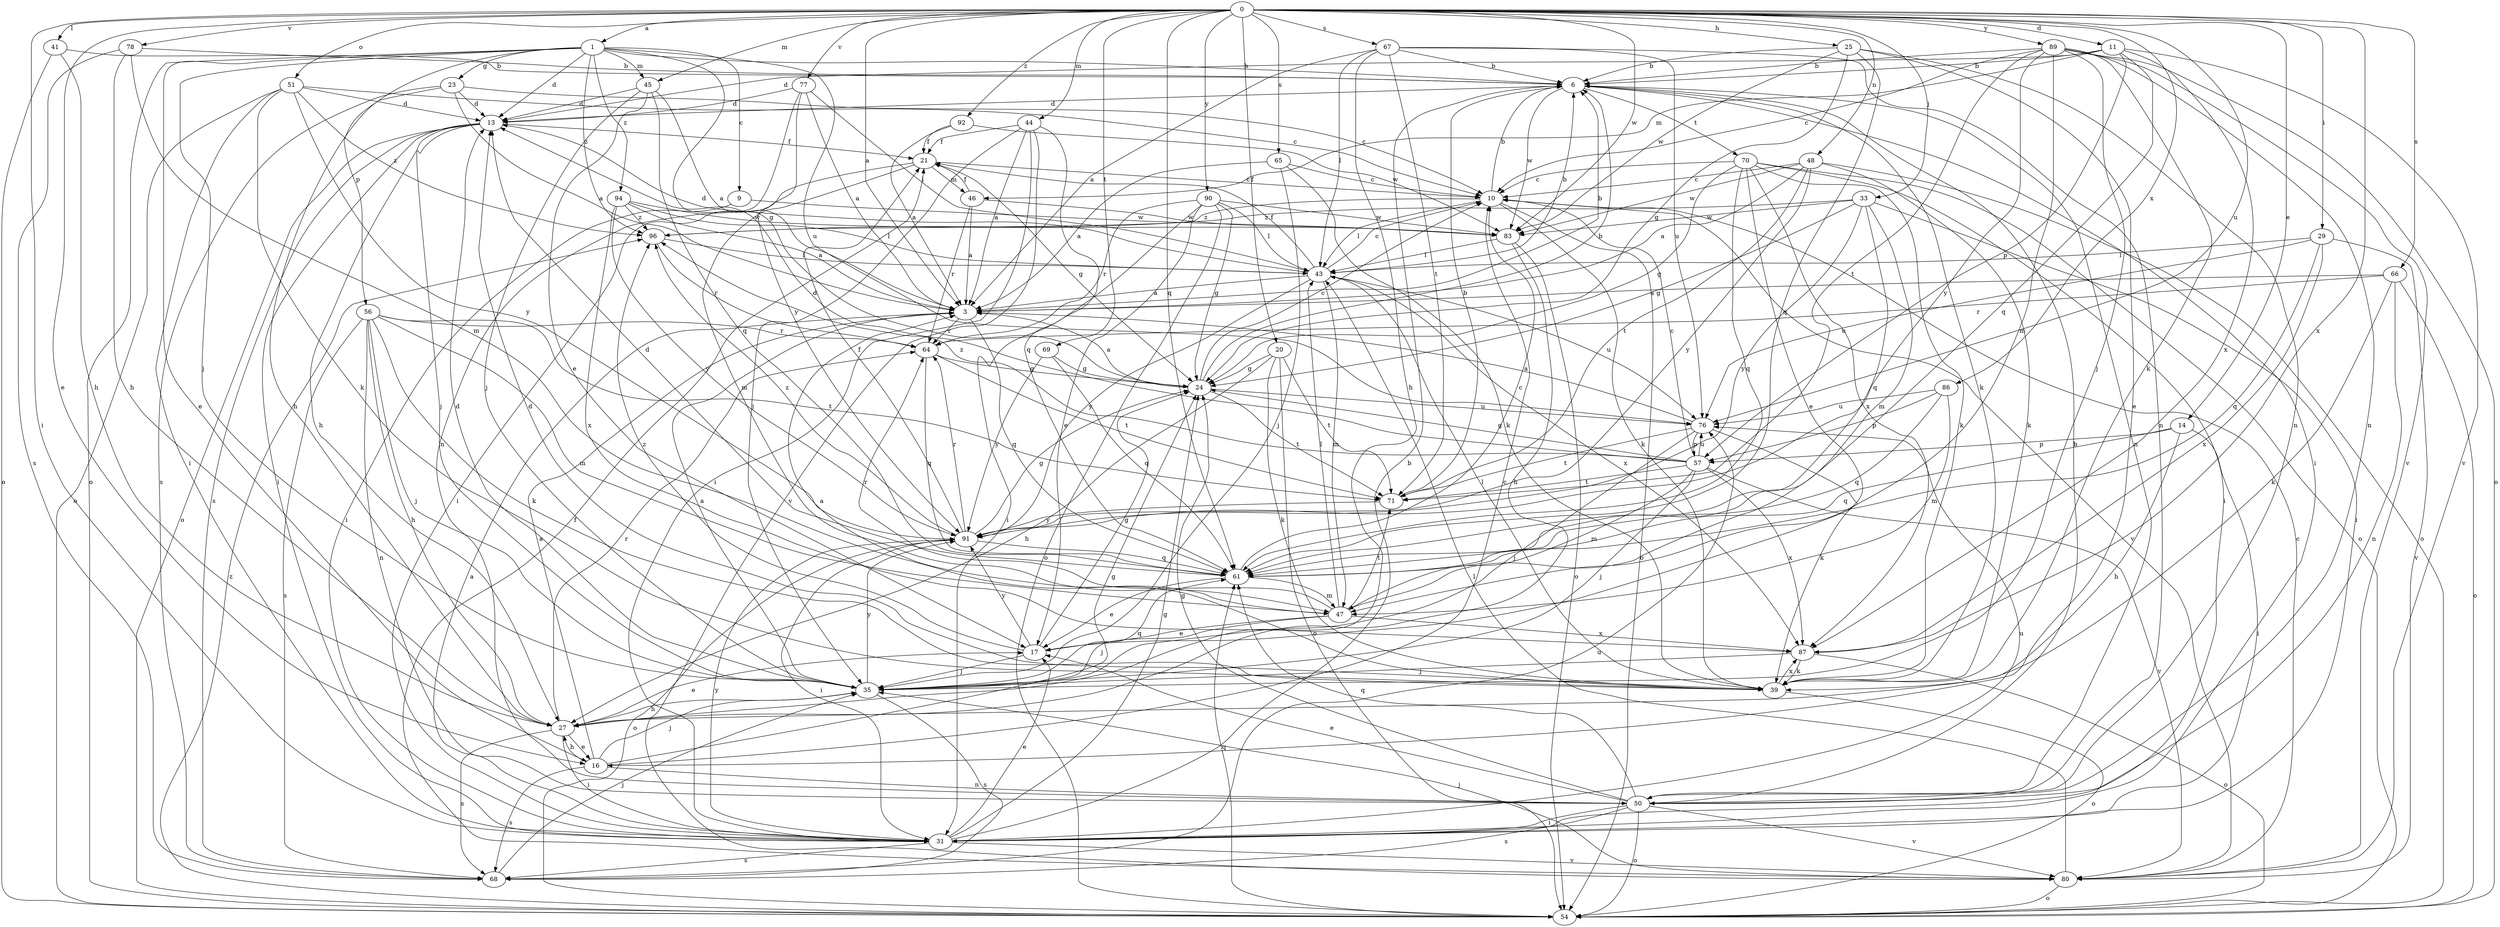 strict digraph  {
0;
1;
3;
6;
9;
10;
11;
13;
14;
16;
17;
20;
21;
23;
24;
25;
27;
29;
31;
33;
35;
39;
41;
43;
44;
45;
46;
47;
48;
50;
51;
54;
56;
57;
61;
64;
65;
66;
67;
68;
69;
70;
71;
76;
77;
78;
80;
83;
86;
87;
89;
90;
91;
92;
94;
96;
0 -> 1  [label=a];
0 -> 3  [label=a];
0 -> 11  [label=d];
0 -> 14  [label=e];
0 -> 16  [label=e];
0 -> 20  [label=f];
0 -> 25  [label=h];
0 -> 29  [label=i];
0 -> 31  [label=i];
0 -> 33  [label=j];
0 -> 41  [label=l];
0 -> 44  [label=m];
0 -> 45  [label=m];
0 -> 48  [label=n];
0 -> 51  [label=o];
0 -> 61  [label=q];
0 -> 65  [label=s];
0 -> 66  [label=s];
0 -> 67  [label=s];
0 -> 69  [label=t];
0 -> 76  [label=u];
0 -> 77  [label=v];
0 -> 78  [label=v];
0 -> 83  [label=w];
0 -> 86  [label=x];
0 -> 87  [label=x];
0 -> 89  [label=y];
0 -> 90  [label=y];
0 -> 92  [label=z];
1 -> 6  [label=b];
1 -> 9  [label=c];
1 -> 13  [label=d];
1 -> 16  [label=e];
1 -> 23  [label=g];
1 -> 24  [label=g];
1 -> 35  [label=j];
1 -> 45  [label=m];
1 -> 54  [label=o];
1 -> 56  [label=p];
1 -> 76  [label=u];
1 -> 94  [label=z];
1 -> 96  [label=z];
3 -> 6  [label=b];
3 -> 61  [label=q];
3 -> 64  [label=r];
6 -> 13  [label=d];
6 -> 31  [label=i];
6 -> 39  [label=k];
6 -> 50  [label=n];
6 -> 70  [label=t];
6 -> 83  [label=w];
9 -> 31  [label=i];
9 -> 83  [label=w];
10 -> 6  [label=b];
10 -> 39  [label=k];
10 -> 43  [label=l];
10 -> 54  [label=o];
10 -> 80  [label=v];
10 -> 96  [label=z];
11 -> 6  [label=b];
11 -> 13  [label=d];
11 -> 46  [label=m];
11 -> 57  [label=p];
11 -> 61  [label=q];
11 -> 80  [label=v];
11 -> 87  [label=x];
13 -> 21  [label=f];
13 -> 27  [label=h];
13 -> 31  [label=i];
13 -> 35  [label=j];
13 -> 54  [label=o];
13 -> 68  [label=s];
14 -> 27  [label=h];
14 -> 31  [label=i];
14 -> 57  [label=p];
14 -> 61  [label=q];
16 -> 3  [label=a];
16 -> 10  [label=c];
16 -> 24  [label=g];
16 -> 27  [label=h];
16 -> 35  [label=j];
16 -> 50  [label=n];
16 -> 68  [label=s];
17 -> 24  [label=g];
17 -> 35  [label=j];
17 -> 91  [label=y];
17 -> 96  [label=z];
20 -> 24  [label=g];
20 -> 27  [label=h];
20 -> 39  [label=k];
20 -> 54  [label=o];
20 -> 71  [label=t];
21 -> 10  [label=c];
21 -> 24  [label=g];
21 -> 31  [label=i];
21 -> 46  [label=m];
21 -> 47  [label=m];
23 -> 3  [label=a];
23 -> 10  [label=c];
23 -> 13  [label=d];
23 -> 27  [label=h];
23 -> 68  [label=s];
24 -> 3  [label=a];
24 -> 6  [label=b];
24 -> 10  [label=c];
24 -> 71  [label=t];
24 -> 76  [label=u];
25 -> 6  [label=b];
25 -> 16  [label=e];
25 -> 24  [label=g];
25 -> 50  [label=n];
25 -> 61  [label=q];
25 -> 83  [label=w];
27 -> 16  [label=e];
27 -> 17  [label=e];
27 -> 31  [label=i];
27 -> 64  [label=r];
27 -> 68  [label=s];
29 -> 43  [label=l];
29 -> 61  [label=q];
29 -> 76  [label=u];
29 -> 80  [label=v];
29 -> 87  [label=x];
31 -> 3  [label=a];
31 -> 6  [label=b];
31 -> 17  [label=e];
31 -> 24  [label=g];
31 -> 68  [label=s];
31 -> 76  [label=u];
31 -> 80  [label=v];
31 -> 91  [label=y];
33 -> 24  [label=g];
33 -> 31  [label=i];
33 -> 47  [label=m];
33 -> 61  [label=q];
33 -> 83  [label=w];
33 -> 91  [label=y];
33 -> 96  [label=z];
35 -> 3  [label=a];
35 -> 13  [label=d];
35 -> 27  [label=h];
35 -> 61  [label=q];
35 -> 68  [label=s];
35 -> 91  [label=y];
39 -> 3  [label=a];
39 -> 13  [label=d];
39 -> 43  [label=l];
39 -> 54  [label=o];
39 -> 87  [label=x];
41 -> 6  [label=b];
41 -> 27  [label=h];
41 -> 54  [label=o];
43 -> 3  [label=a];
43 -> 6  [label=b];
43 -> 10  [label=c];
43 -> 13  [label=d];
43 -> 21  [label=f];
43 -> 47  [label=m];
43 -> 76  [label=u];
43 -> 87  [label=x];
43 -> 91  [label=y];
44 -> 3  [label=a];
44 -> 21  [label=f];
44 -> 31  [label=i];
44 -> 35  [label=j];
44 -> 61  [label=q];
44 -> 80  [label=v];
45 -> 3  [label=a];
45 -> 13  [label=d];
45 -> 17  [label=e];
45 -> 35  [label=j];
45 -> 61  [label=q];
46 -> 3  [label=a];
46 -> 21  [label=f];
46 -> 64  [label=r];
46 -> 83  [label=w];
47 -> 17  [label=e];
47 -> 35  [label=j];
47 -> 43  [label=l];
47 -> 64  [label=r];
47 -> 71  [label=t];
47 -> 87  [label=x];
48 -> 3  [label=a];
48 -> 10  [label=c];
48 -> 39  [label=k];
48 -> 54  [label=o];
48 -> 71  [label=t];
48 -> 83  [label=w];
48 -> 91  [label=y];
50 -> 6  [label=b];
50 -> 17  [label=e];
50 -> 24  [label=g];
50 -> 31  [label=i];
50 -> 54  [label=o];
50 -> 61  [label=q];
50 -> 68  [label=s];
50 -> 80  [label=v];
51 -> 10  [label=c];
51 -> 13  [label=d];
51 -> 31  [label=i];
51 -> 39  [label=k];
51 -> 54  [label=o];
51 -> 91  [label=y];
51 -> 96  [label=z];
54 -> 61  [label=q];
54 -> 96  [label=z];
56 -> 27  [label=h];
56 -> 35  [label=j];
56 -> 39  [label=k];
56 -> 47  [label=m];
56 -> 50  [label=n];
56 -> 64  [label=r];
56 -> 68  [label=s];
56 -> 71  [label=t];
57 -> 10  [label=c];
57 -> 13  [label=d];
57 -> 24  [label=g];
57 -> 35  [label=j];
57 -> 47  [label=m];
57 -> 71  [label=t];
57 -> 76  [label=u];
57 -> 80  [label=v];
57 -> 87  [label=x];
57 -> 96  [label=z];
61 -> 10  [label=c];
61 -> 13  [label=d];
61 -> 17  [label=e];
61 -> 47  [label=m];
64 -> 24  [label=g];
64 -> 61  [label=q];
64 -> 71  [label=t];
65 -> 3  [label=a];
65 -> 10  [label=c];
65 -> 35  [label=j];
65 -> 39  [label=k];
66 -> 3  [label=a];
66 -> 39  [label=k];
66 -> 50  [label=n];
66 -> 54  [label=o];
66 -> 64  [label=r];
67 -> 3  [label=a];
67 -> 6  [label=b];
67 -> 27  [label=h];
67 -> 43  [label=l];
67 -> 50  [label=n];
67 -> 71  [label=t];
67 -> 76  [label=u];
68 -> 35  [label=j];
68 -> 76  [label=u];
69 -> 24  [label=g];
69 -> 61  [label=q];
69 -> 91  [label=y];
70 -> 10  [label=c];
70 -> 17  [label=e];
70 -> 24  [label=g];
70 -> 31  [label=i];
70 -> 39  [label=k];
70 -> 54  [label=o];
70 -> 61  [label=q];
70 -> 87  [label=x];
71 -> 6  [label=b];
71 -> 91  [label=y];
76 -> 3  [label=a];
76 -> 35  [label=j];
76 -> 39  [label=k];
76 -> 57  [label=p];
76 -> 71  [label=t];
77 -> 3  [label=a];
77 -> 13  [label=d];
77 -> 43  [label=l];
77 -> 50  [label=n];
77 -> 91  [label=y];
78 -> 6  [label=b];
78 -> 27  [label=h];
78 -> 47  [label=m];
78 -> 68  [label=s];
80 -> 10  [label=c];
80 -> 21  [label=f];
80 -> 35  [label=j];
80 -> 43  [label=l];
80 -> 54  [label=o];
83 -> 27  [label=h];
83 -> 43  [label=l];
83 -> 54  [label=o];
86 -> 47  [label=m];
86 -> 57  [label=p];
86 -> 61  [label=q];
86 -> 76  [label=u];
87 -> 35  [label=j];
87 -> 39  [label=k];
87 -> 54  [label=o];
89 -> 6  [label=b];
89 -> 10  [label=c];
89 -> 35  [label=j];
89 -> 39  [label=k];
89 -> 47  [label=m];
89 -> 50  [label=n];
89 -> 54  [label=o];
89 -> 71  [label=t];
89 -> 80  [label=v];
89 -> 91  [label=y];
90 -> 17  [label=e];
90 -> 24  [label=g];
90 -> 31  [label=i];
90 -> 43  [label=l];
90 -> 54  [label=o];
90 -> 64  [label=r];
90 -> 83  [label=w];
91 -> 21  [label=f];
91 -> 24  [label=g];
91 -> 31  [label=i];
91 -> 54  [label=o];
91 -> 61  [label=q];
91 -> 64  [label=r];
91 -> 96  [label=z];
92 -> 3  [label=a];
92 -> 21  [label=f];
92 -> 83  [label=w];
94 -> 3  [label=a];
94 -> 43  [label=l];
94 -> 83  [label=w];
94 -> 87  [label=x];
94 -> 91  [label=y];
94 -> 96  [label=z];
96 -> 43  [label=l];
96 -> 64  [label=r];
}
